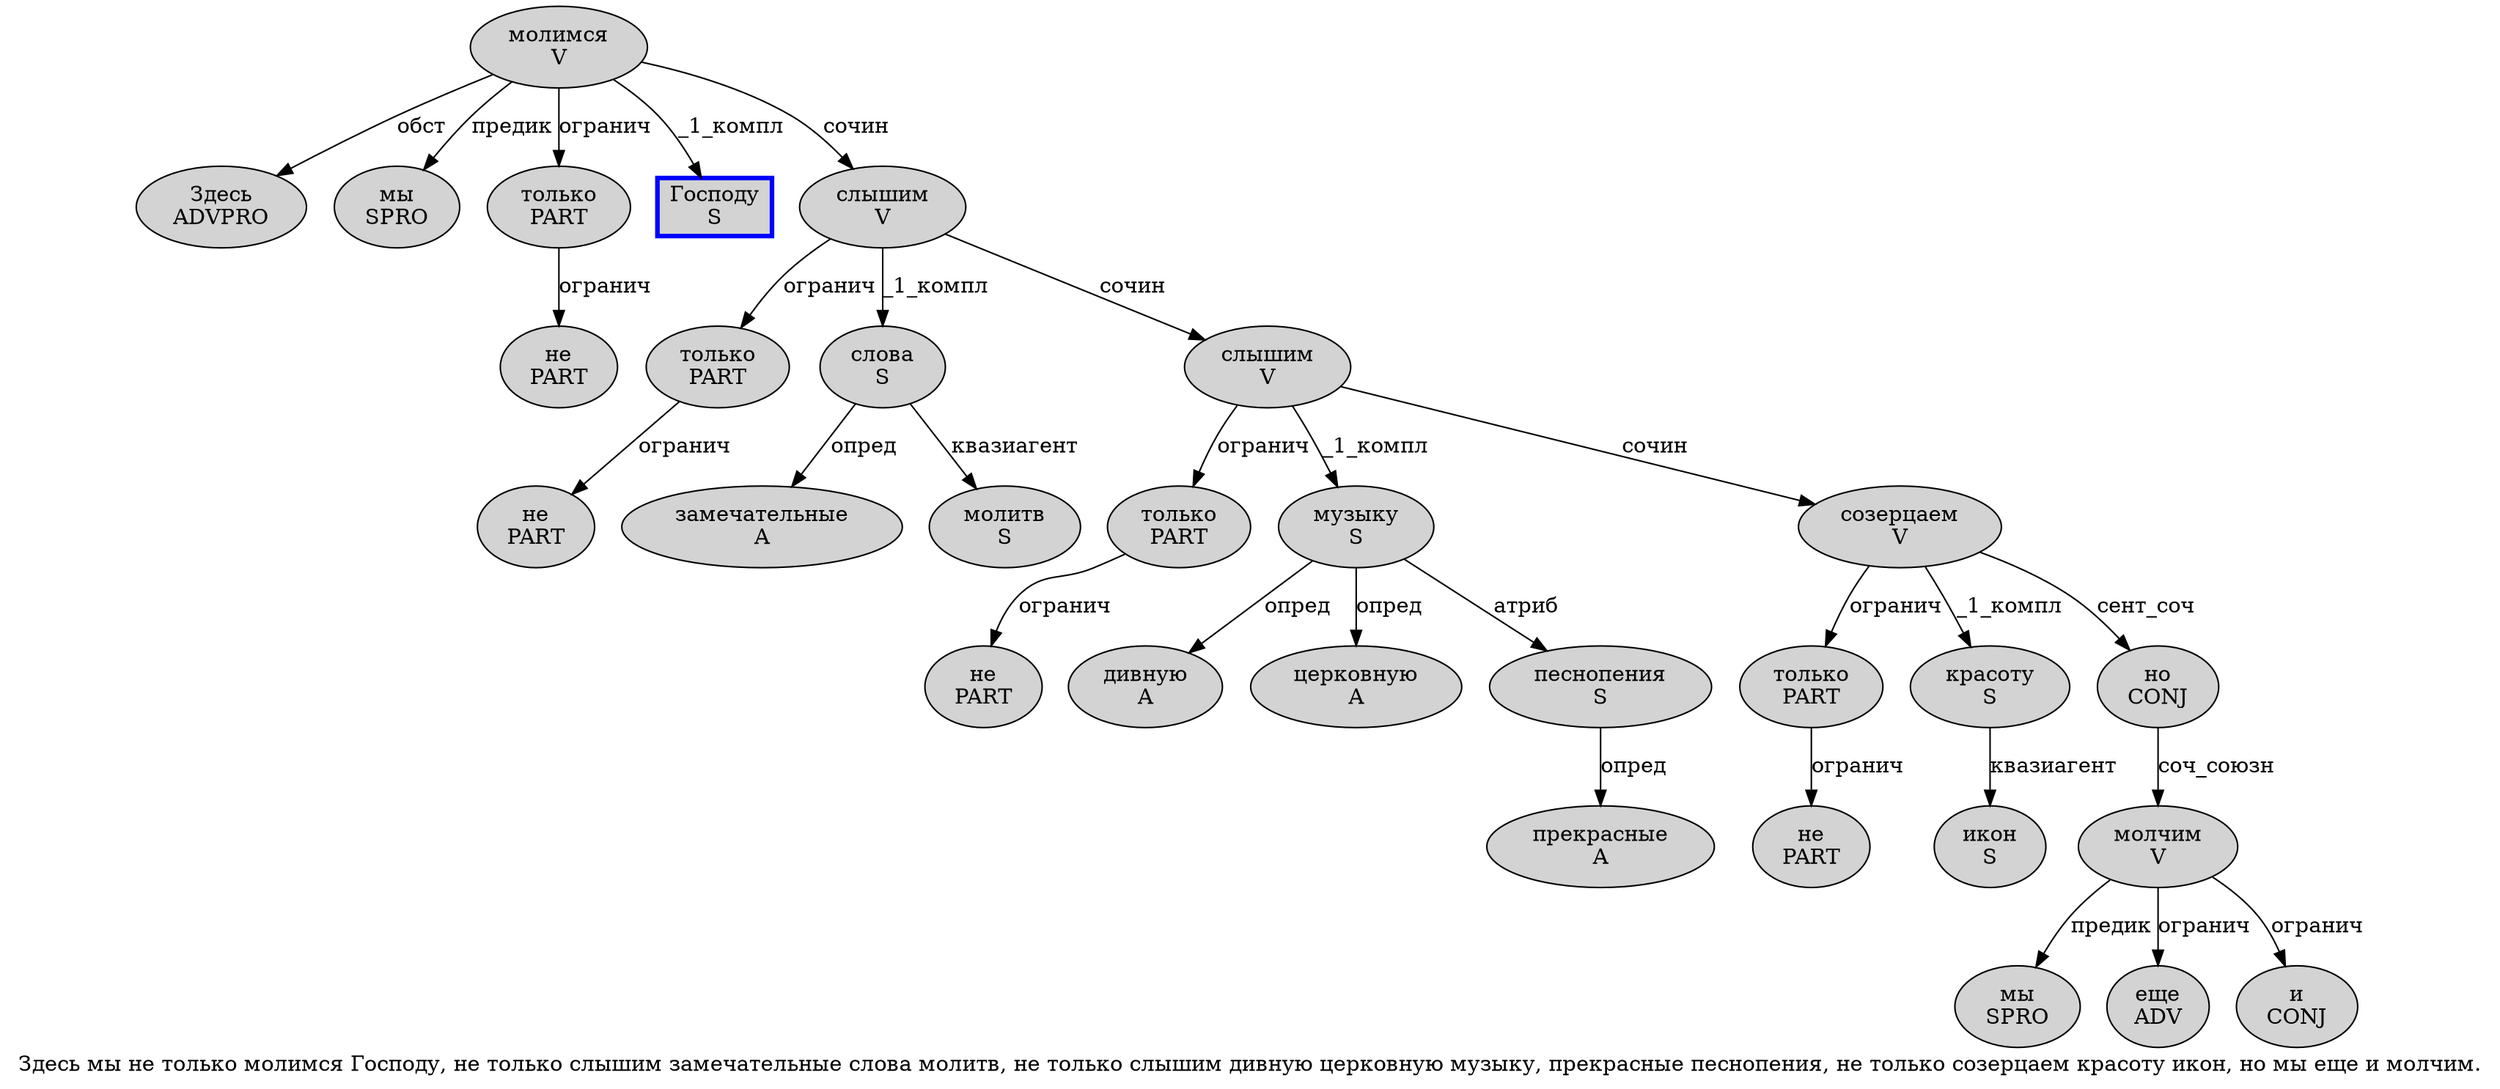 digraph SENTENCE_285 {
	graph [label="Здесь мы не только молимся Господу, не только слышим замечательные слова молитв, не только слышим дивную церковную музыку, прекрасные песнопения, не только созерцаем красоту икон, но мы еще и молчим."]
	node [style=filled]
		0 [label="Здесь
ADVPRO" color="" fillcolor=lightgray penwidth=1 shape=ellipse]
		1 [label="мы
SPRO" color="" fillcolor=lightgray penwidth=1 shape=ellipse]
		2 [label="не
PART" color="" fillcolor=lightgray penwidth=1 shape=ellipse]
		3 [label="только
PART" color="" fillcolor=lightgray penwidth=1 shape=ellipse]
		4 [label="молимся
V" color="" fillcolor=lightgray penwidth=1 shape=ellipse]
		5 [label="Господу
S" color=blue fillcolor=lightgray penwidth=3 shape=box]
		7 [label="не
PART" color="" fillcolor=lightgray penwidth=1 shape=ellipse]
		8 [label="только
PART" color="" fillcolor=lightgray penwidth=1 shape=ellipse]
		9 [label="слышим
V" color="" fillcolor=lightgray penwidth=1 shape=ellipse]
		10 [label="замечательные
A" color="" fillcolor=lightgray penwidth=1 shape=ellipse]
		11 [label="слова
S" color="" fillcolor=lightgray penwidth=1 shape=ellipse]
		12 [label="молитв
S" color="" fillcolor=lightgray penwidth=1 shape=ellipse]
		14 [label="не
PART" color="" fillcolor=lightgray penwidth=1 shape=ellipse]
		15 [label="только
PART" color="" fillcolor=lightgray penwidth=1 shape=ellipse]
		16 [label="слышим
V" color="" fillcolor=lightgray penwidth=1 shape=ellipse]
		17 [label="дивную
A" color="" fillcolor=lightgray penwidth=1 shape=ellipse]
		18 [label="церковную
A" color="" fillcolor=lightgray penwidth=1 shape=ellipse]
		19 [label="музыку
S" color="" fillcolor=lightgray penwidth=1 shape=ellipse]
		21 [label="прекрасные
A" color="" fillcolor=lightgray penwidth=1 shape=ellipse]
		22 [label="песнопения
S" color="" fillcolor=lightgray penwidth=1 shape=ellipse]
		24 [label="не
PART" color="" fillcolor=lightgray penwidth=1 shape=ellipse]
		25 [label="только
PART" color="" fillcolor=lightgray penwidth=1 shape=ellipse]
		26 [label="созерцаем
V" color="" fillcolor=lightgray penwidth=1 shape=ellipse]
		27 [label="красоту
S" color="" fillcolor=lightgray penwidth=1 shape=ellipse]
		28 [label="икон
S" color="" fillcolor=lightgray penwidth=1 shape=ellipse]
		30 [label="но
CONJ" color="" fillcolor=lightgray penwidth=1 shape=ellipse]
		31 [label="мы
SPRO" color="" fillcolor=lightgray penwidth=1 shape=ellipse]
		32 [label="еще
ADV" color="" fillcolor=lightgray penwidth=1 shape=ellipse]
		33 [label="и
CONJ" color="" fillcolor=lightgray penwidth=1 shape=ellipse]
		34 [label="молчим
V" color="" fillcolor=lightgray penwidth=1 shape=ellipse]
			16 -> 15 [label="огранич"]
			16 -> 19 [label="_1_компл"]
			16 -> 26 [label="сочин"]
			15 -> 14 [label="огранич"]
			3 -> 2 [label="огранич"]
			22 -> 21 [label="опред"]
			9 -> 8 [label="огранич"]
			9 -> 11 [label="_1_компл"]
			9 -> 16 [label="сочин"]
			8 -> 7 [label="огранич"]
			34 -> 31 [label="предик"]
			34 -> 32 [label="огранич"]
			34 -> 33 [label="огранич"]
			25 -> 24 [label="огранич"]
			27 -> 28 [label="квазиагент"]
			4 -> 0 [label="обст"]
			4 -> 1 [label="предик"]
			4 -> 3 [label="огранич"]
			4 -> 5 [label="_1_компл"]
			4 -> 9 [label="сочин"]
			19 -> 17 [label="опред"]
			19 -> 18 [label="опред"]
			19 -> 22 [label="атриб"]
			26 -> 25 [label="огранич"]
			26 -> 27 [label="_1_компл"]
			26 -> 30 [label="сент_соч"]
			11 -> 10 [label="опред"]
			11 -> 12 [label="квазиагент"]
			30 -> 34 [label="соч_союзн"]
}